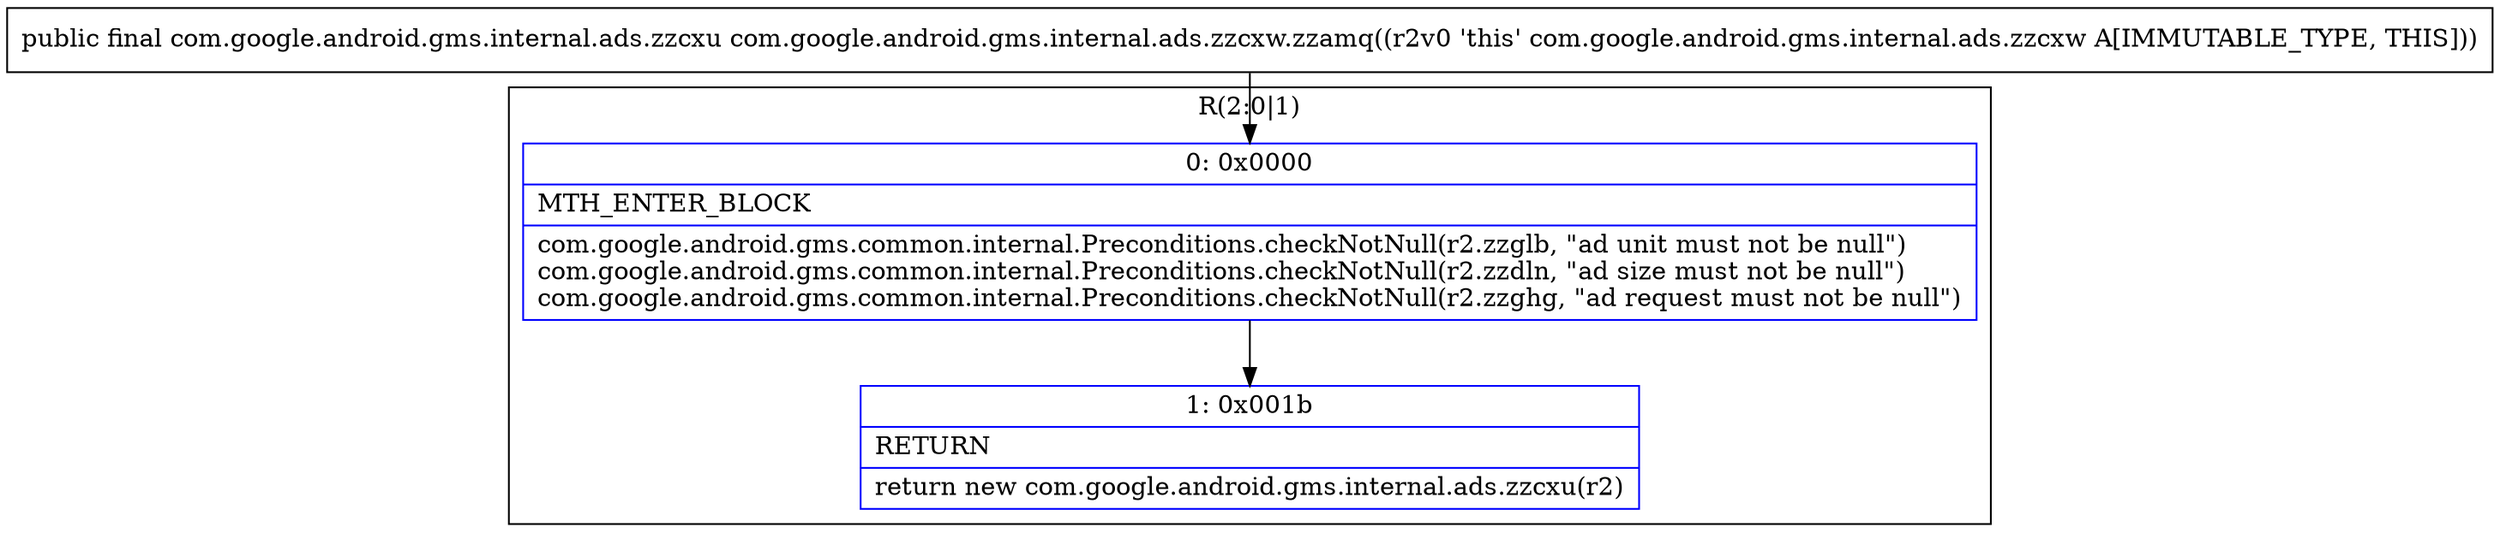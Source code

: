 digraph "CFG forcom.google.android.gms.internal.ads.zzcxw.zzamq()Lcom\/google\/android\/gms\/internal\/ads\/zzcxu;" {
subgraph cluster_Region_199712748 {
label = "R(2:0|1)";
node [shape=record,color=blue];
Node_0 [shape=record,label="{0\:\ 0x0000|MTH_ENTER_BLOCK\l|com.google.android.gms.common.internal.Preconditions.checkNotNull(r2.zzglb, \"ad unit must not be null\")\lcom.google.android.gms.common.internal.Preconditions.checkNotNull(r2.zzdln, \"ad size must not be null\")\lcom.google.android.gms.common.internal.Preconditions.checkNotNull(r2.zzghg, \"ad request must not be null\")\l}"];
Node_1 [shape=record,label="{1\:\ 0x001b|RETURN\l|return new com.google.android.gms.internal.ads.zzcxu(r2)\l}"];
}
MethodNode[shape=record,label="{public final com.google.android.gms.internal.ads.zzcxu com.google.android.gms.internal.ads.zzcxw.zzamq((r2v0 'this' com.google.android.gms.internal.ads.zzcxw A[IMMUTABLE_TYPE, THIS])) }"];
MethodNode -> Node_0;
Node_0 -> Node_1;
}

